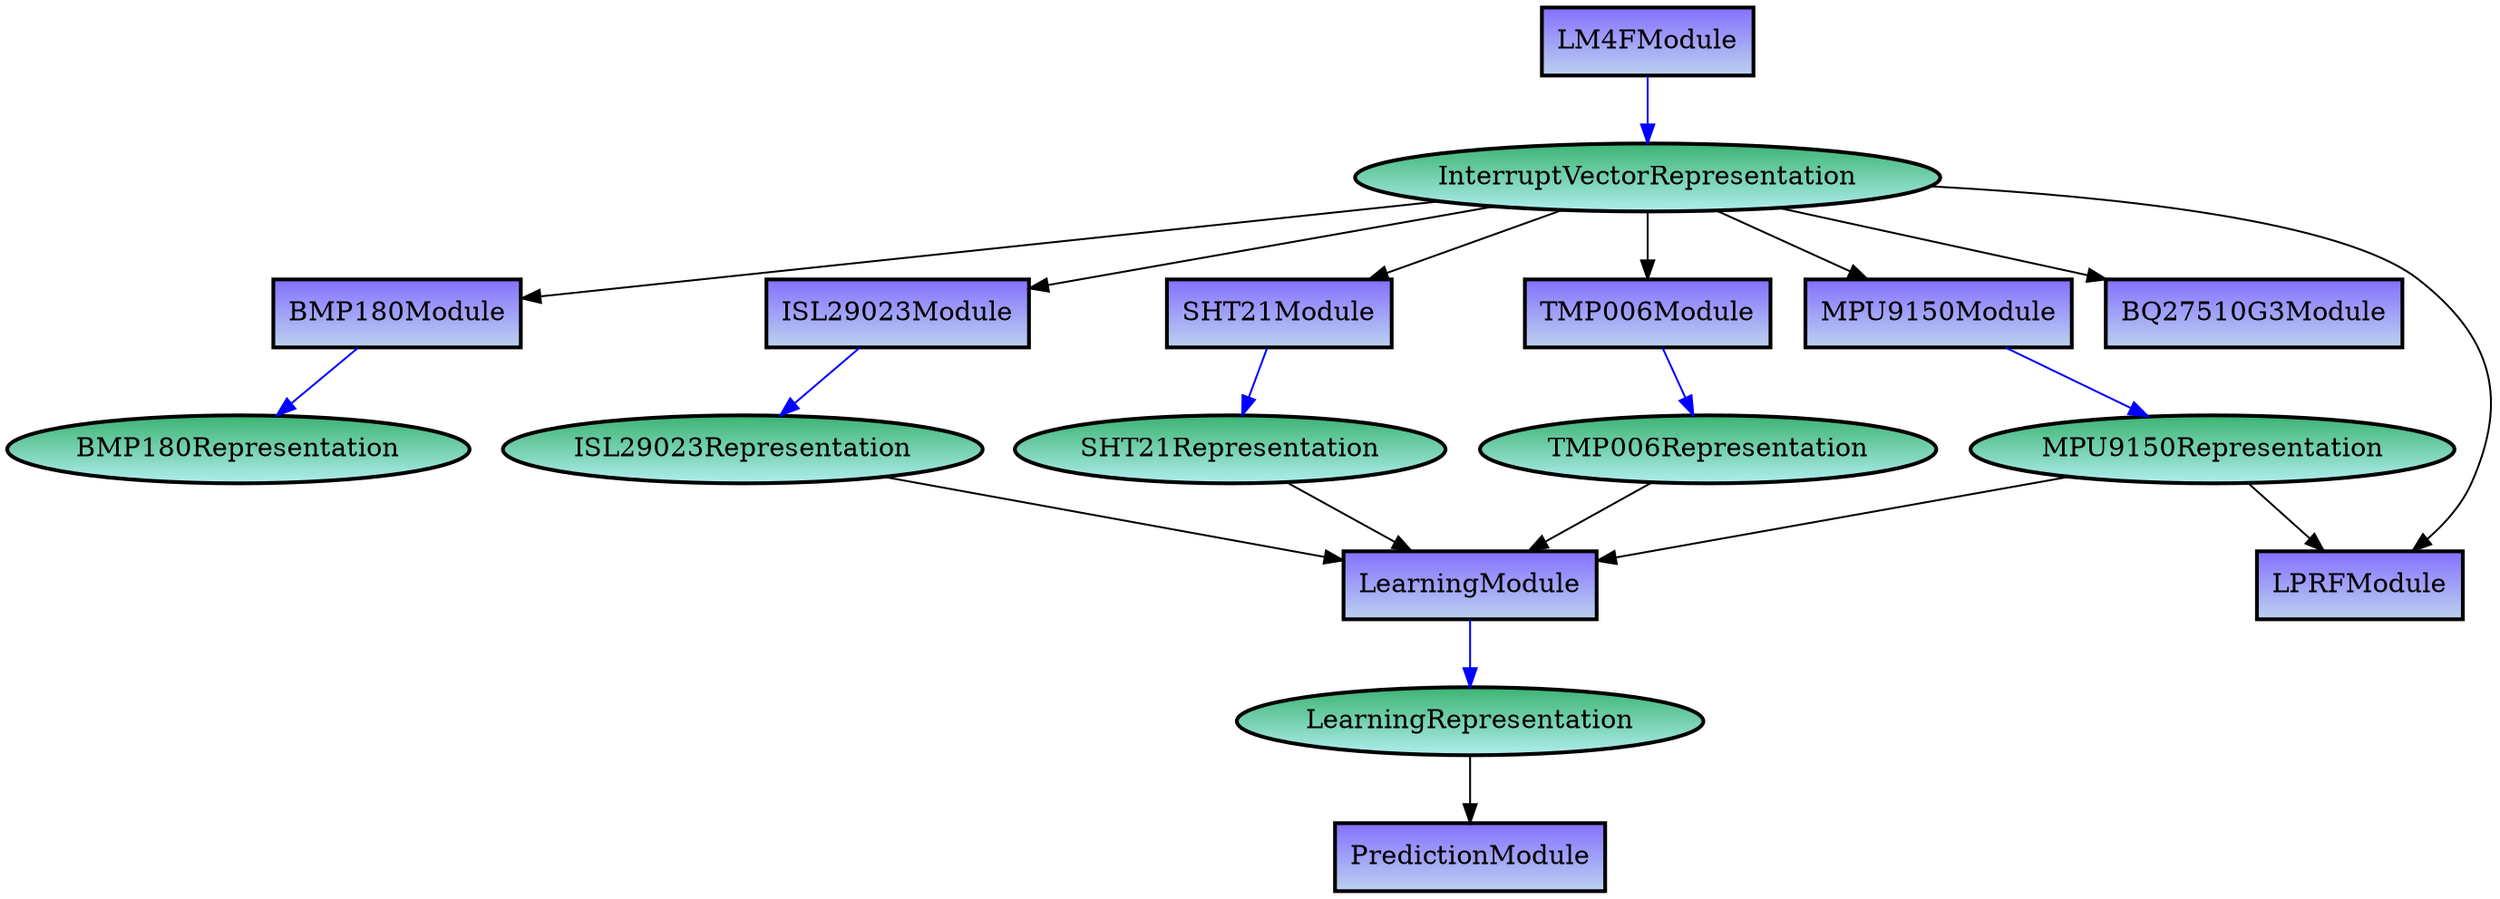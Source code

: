 digraph G {
	 node [shape=box, fillcolor="lightslateblue:lightsteelblue2", style=filled, penwidth=2, gradientangle=270]; 
 LM4FModule; 
	 node [shape=ellipse, fillcolor="mediumseagreen:paleturquoise", style=filled, penwidth=2, gradientangle=270]; 
 InterruptVectorRepresentation; 
	 node [shape=box, fillcolor="lightslateblue:lightsteelblue2", style=filled, penwidth=2, gradientangle=270]; 
 BMP180Module; 
	 node [shape=box, fillcolor="lightslateblue:lightsteelblue2", style=filled, penwidth=2, gradientangle=270]; 
 ISL29023Module; 
	 node [shape=box, fillcolor="lightslateblue:lightsteelblue2", style=filled, penwidth=2, gradientangle=270]; 
 SHT21Module; 
	 node [shape=box, fillcolor="lightslateblue:lightsteelblue2", style=filled, penwidth=2, gradientangle=270]; 
 TMP006Module; 
	 node [shape=box, fillcolor="lightslateblue:lightsteelblue2", style=filled, penwidth=2, gradientangle=270]; 
 MPU9150Module; 
	 node [shape=box, fillcolor="lightslateblue:lightsteelblue2", style=filled, penwidth=2, gradientangle=270]; 
 BQ27510G3Module; 
	 node [shape=ellipse, fillcolor="mediumseagreen:paleturquoise", style=filled, penwidth=2, gradientangle=270]; 
 BMP180Representation; 
	 node [shape=ellipse, fillcolor="mediumseagreen:paleturquoise", style=filled, penwidth=2, gradientangle=270]; 
 ISL29023Representation; 
	 node [shape=ellipse, fillcolor="mediumseagreen:paleturquoise", style=filled, penwidth=2, gradientangle=270]; 
 SHT21Representation; 
	 node [shape=ellipse, fillcolor="mediumseagreen:paleturquoise", style=filled, penwidth=2, gradientangle=270]; 
 TMP006Representation; 
	 node [shape=ellipse, fillcolor="mediumseagreen:paleturquoise", style=filled, penwidth=2, gradientangle=270]; 
 MPU9150Representation; 
	 node [shape=box, fillcolor="lightslateblue:lightsteelblue2", style=filled, penwidth=2, gradientangle=270]; 
 LPRFModule; 
	 node [shape=box, fillcolor="lightslateblue:lightsteelblue2", style=filled, penwidth=2, gradientangle=270]; 
 LearningModule; 
	 node [shape=ellipse, fillcolor="mediumseagreen:paleturquoise", style=filled, penwidth=2, gradientangle=270]; 
 LearningRepresentation; 
	 node [shape=box, fillcolor="lightslateblue:lightsteelblue2", style=filled, penwidth=2, gradientangle=270]; 
 PredictionModule; 


edge [color=blue]; 
	LM4FModule -> InterruptVectorRepresentation; 
edge [color=black]; 
	InterruptVectorRepresentation -> BMP180Module; 
edge [color=black]; 
	InterruptVectorRepresentation -> ISL29023Module; 
edge [color=black]; 
	InterruptVectorRepresentation -> SHT21Module; 
edge [color=black]; 
	InterruptVectorRepresentation -> TMP006Module; 
edge [color=black]; 
	InterruptVectorRepresentation -> MPU9150Module; 
edge [color=black]; 
	InterruptVectorRepresentation -> LPRFModule; 
edge [color=black]; 
	InterruptVectorRepresentation -> BQ27510G3Module; 
edge [color=blue]; 
	BMP180Module -> BMP180Representation; 
edge [color=blue]; 
	ISL29023Module -> ISL29023Representation; 
edge [color=blue]; 
	SHT21Module -> SHT21Representation; 
edge [color=blue]; 
	TMP006Module -> TMP006Representation; 
edge [color=blue]; 
	MPU9150Module -> MPU9150Representation; 
	BQ27510G3Module; 
	BMP180Representation; 
edge [color=black]; 
	ISL29023Representation -> LearningModule; 
edge [color=black]; 
	SHT21Representation -> LearningModule; 
edge [color=black]; 
	TMP006Representation -> LearningModule; 
edge [color=black]; 
	MPU9150Representation -> LPRFModule; 
edge [color=black]; 
	MPU9150Representation -> LearningModule; 
	LPRFModule; 
edge [color=blue]; 
	LearningModule -> LearningRepresentation; 
edge [color=black]; 
	LearningRepresentation -> PredictionModule; 
	PredictionModule; 
edge [color=red]; 
	 fontsize=20; 
} 
